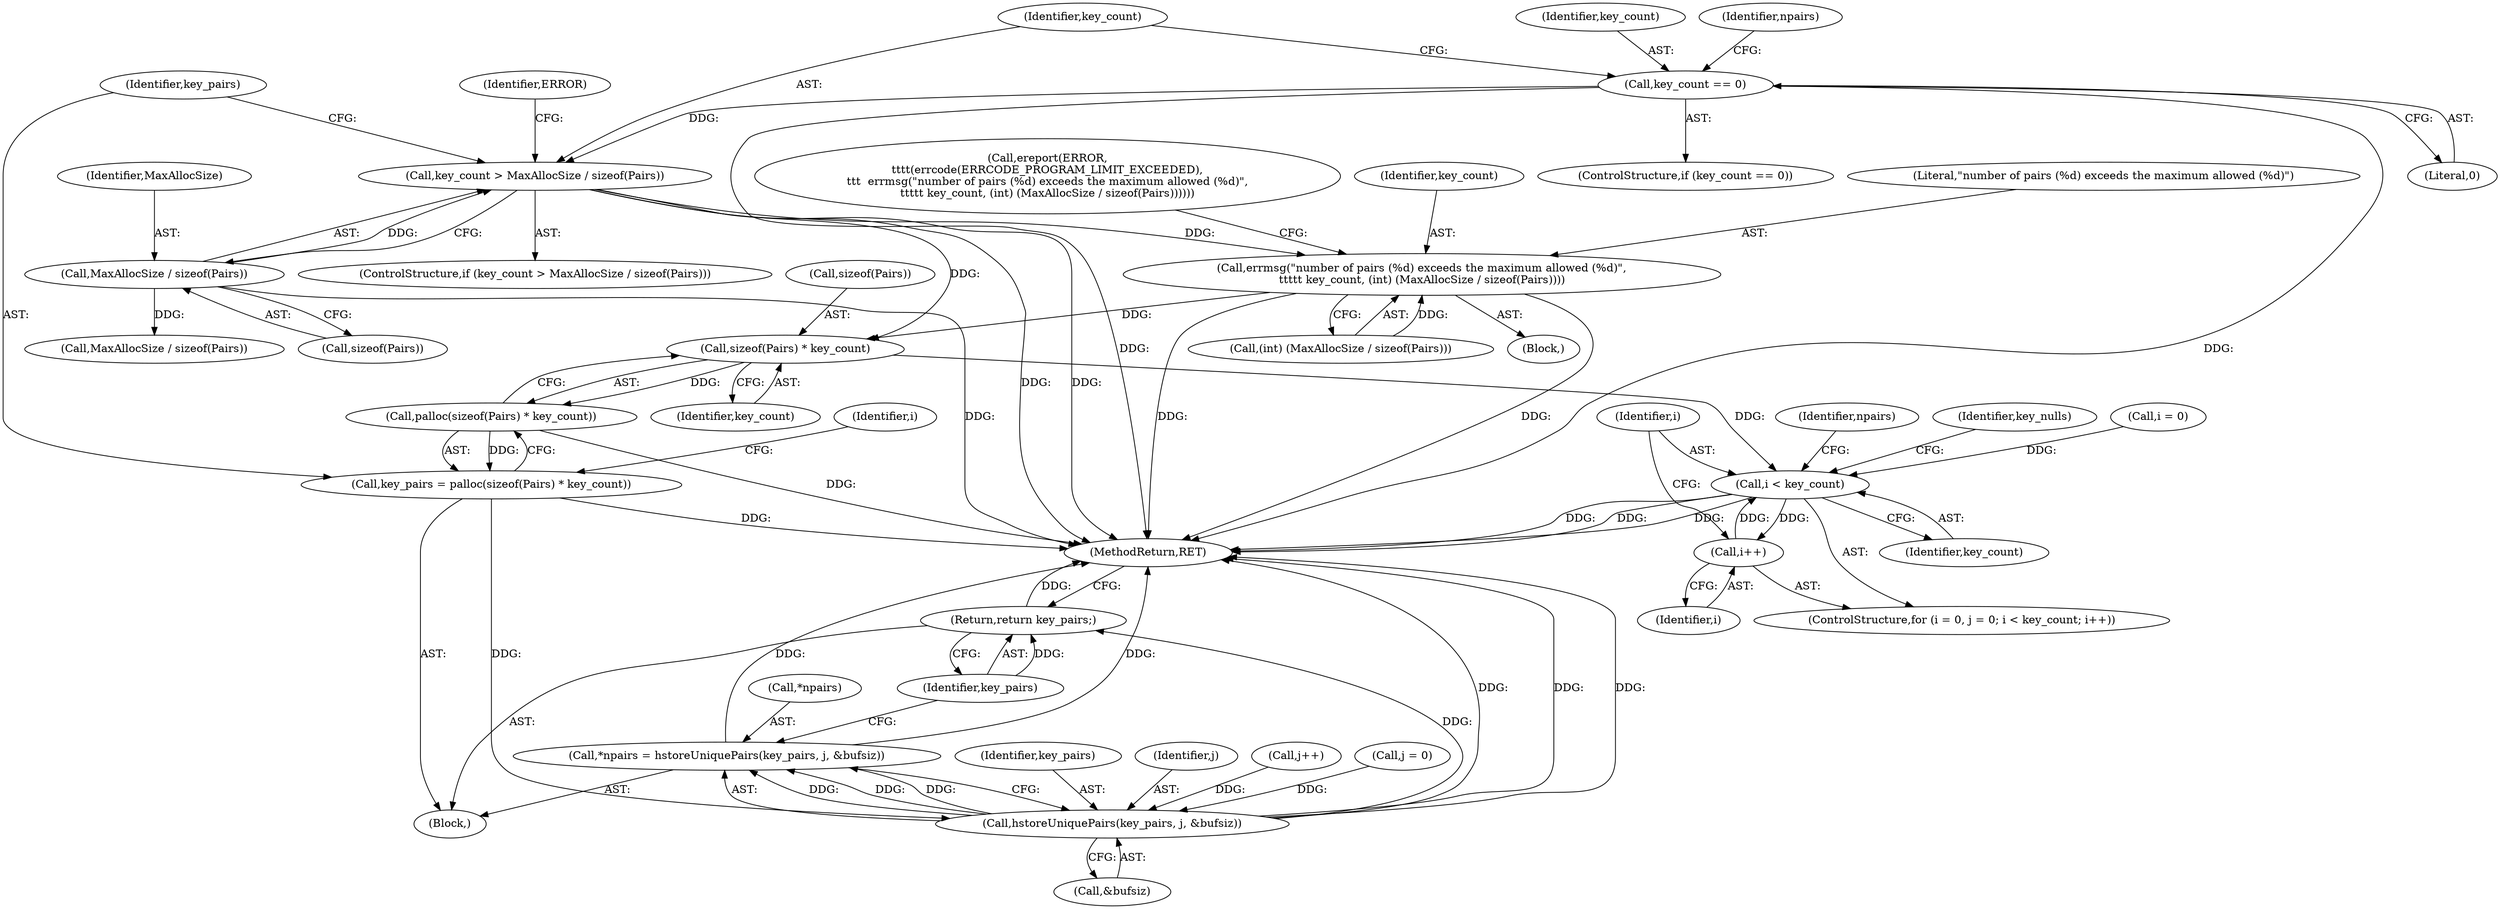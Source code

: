 digraph "0_postgres_31400a673325147e1205326008e32135a78b4d8a_3@API" {
"1000137" [label="(Call,key_count > MaxAllocSize / sizeof(Pairs))"];
"1000126" [label="(Call,key_count == 0)"];
"1000139" [label="(Call,MaxAllocSize / sizeof(Pairs))"];
"1000148" [label="(Call,errmsg(\"number of pairs (%d) exceeds the maximum allowed (%d)\",\n\t\t\t\t\t key_count, (int) (MaxAllocSize / sizeof(Pairs))))"];
"1000160" [label="(Call,sizeof(Pairs) * key_count)"];
"1000159" [label="(Call,palloc(sizeof(Pairs) * key_count))"];
"1000157" [label="(Call,key_pairs = palloc(sizeof(Pairs) * key_count))"];
"1000239" [label="(Call,hstoreUniquePairs(key_pairs, j, &bufsiz))"];
"1000236" [label="(Call,*npairs = hstoreUniquePairs(key_pairs, j, &bufsiz))"];
"1000244" [label="(Return,return key_pairs;)"];
"1000172" [label="(Call,i < key_count)"];
"1000175" [label="(Call,i++)"];
"1000125" [label="(ControlStructure,if (key_count == 0))"];
"1000138" [label="(Identifier,key_count)"];
"1000244" [label="(Return,return key_pairs;)"];
"1000145" [label="(Block,)"];
"1000163" [label="(Identifier,key_count)"];
"1000151" [label="(Call,(int) (MaxAllocSize / sizeof(Pairs)))"];
"1000157" [label="(Call,key_pairs = palloc(sizeof(Pairs) * key_count))"];
"1000242" [label="(Call,&bufsiz)"];
"1000237" [label="(Call,*npairs)"];
"1000136" [label="(ControlStructure,if (key_count > MaxAllocSize / sizeof(Pairs)))"];
"1000167" [label="(Identifier,i)"];
"1000144" [label="(Identifier,ERROR)"];
"1000166" [label="(Call,i = 0)"];
"1000127" [label="(Identifier,key_count)"];
"1000174" [label="(Identifier,key_count)"];
"1000240" [label="(Identifier,key_pairs)"];
"1000236" [label="(Call,*npairs = hstoreUniquePairs(key_pairs, j, &bufsiz))"];
"1000141" [label="(Call,sizeof(Pairs))"];
"1000173" [label="(Identifier,i)"];
"1000137" [label="(Call,key_count > MaxAllocSize / sizeof(Pairs))"];
"1000176" [label="(Identifier,i)"];
"1000150" [label="(Identifier,key_count)"];
"1000241" [label="(Identifier,j)"];
"1000159" [label="(Call,palloc(sizeof(Pairs) * key_count))"];
"1000128" [label="(Literal,0)"];
"1000246" [label="(MethodReturn,RET)"];
"1000149" [label="(Literal,\"number of pairs (%d) exceeds the maximum allowed (%d)\")"];
"1000238" [label="(Identifier,npairs)"];
"1000175" [label="(Call,i++)"];
"1000172" [label="(Call,i < key_count)"];
"1000239" [label="(Call,hstoreUniquePairs(key_pairs, j, &bufsiz))"];
"1000161" [label="(Call,sizeof(Pairs))"];
"1000158" [label="(Identifier,key_pairs)"];
"1000181" [label="(Identifier,key_nulls)"];
"1000245" [label="(Identifier,key_pairs)"];
"1000234" [label="(Call,j++)"];
"1000148" [label="(Call,errmsg(\"number of pairs (%d) exceeds the maximum allowed (%d)\",\n\t\t\t\t\t key_count, (int) (MaxAllocSize / sizeof(Pairs))))"];
"1000139" [label="(Call,MaxAllocSize / sizeof(Pairs))"];
"1000169" [label="(Call,j = 0)"];
"1000164" [label="(ControlStructure,for (i = 0, j = 0; i < key_count; i++))"];
"1000160" [label="(Call,sizeof(Pairs) * key_count)"];
"1000143" [label="(Call,ereport(ERROR,\n\t\t\t\t(errcode(ERRCODE_PROGRAM_LIMIT_EXCEEDED),\n\t\t\t  errmsg(\"number of pairs (%d) exceeds the maximum allowed (%d)\",\n\t\t\t\t\t key_count, (int) (MaxAllocSize / sizeof(Pairs))))))"];
"1000126" [label="(Call,key_count == 0)"];
"1000104" [label="(Block,)"];
"1000132" [label="(Identifier,npairs)"];
"1000153" [label="(Call,MaxAllocSize / sizeof(Pairs))"];
"1000140" [label="(Identifier,MaxAllocSize)"];
"1000137" -> "1000136"  [label="AST: "];
"1000137" -> "1000139"  [label="CFG: "];
"1000138" -> "1000137"  [label="AST: "];
"1000139" -> "1000137"  [label="AST: "];
"1000144" -> "1000137"  [label="CFG: "];
"1000158" -> "1000137"  [label="CFG: "];
"1000137" -> "1000246"  [label="DDG: "];
"1000137" -> "1000246"  [label="DDG: "];
"1000126" -> "1000137"  [label="DDG: "];
"1000139" -> "1000137"  [label="DDG: "];
"1000137" -> "1000148"  [label="DDG: "];
"1000137" -> "1000160"  [label="DDG: "];
"1000126" -> "1000125"  [label="AST: "];
"1000126" -> "1000128"  [label="CFG: "];
"1000127" -> "1000126"  [label="AST: "];
"1000128" -> "1000126"  [label="AST: "];
"1000132" -> "1000126"  [label="CFG: "];
"1000138" -> "1000126"  [label="CFG: "];
"1000126" -> "1000246"  [label="DDG: "];
"1000126" -> "1000246"  [label="DDG: "];
"1000139" -> "1000141"  [label="CFG: "];
"1000140" -> "1000139"  [label="AST: "];
"1000141" -> "1000139"  [label="AST: "];
"1000139" -> "1000246"  [label="DDG: "];
"1000139" -> "1000153"  [label="DDG: "];
"1000148" -> "1000145"  [label="AST: "];
"1000148" -> "1000151"  [label="CFG: "];
"1000149" -> "1000148"  [label="AST: "];
"1000150" -> "1000148"  [label="AST: "];
"1000151" -> "1000148"  [label="AST: "];
"1000143" -> "1000148"  [label="CFG: "];
"1000148" -> "1000246"  [label="DDG: "];
"1000148" -> "1000246"  [label="DDG: "];
"1000151" -> "1000148"  [label="DDG: "];
"1000148" -> "1000160"  [label="DDG: "];
"1000160" -> "1000159"  [label="AST: "];
"1000160" -> "1000163"  [label="CFG: "];
"1000161" -> "1000160"  [label="AST: "];
"1000163" -> "1000160"  [label="AST: "];
"1000159" -> "1000160"  [label="CFG: "];
"1000160" -> "1000159"  [label="DDG: "];
"1000160" -> "1000172"  [label="DDG: "];
"1000159" -> "1000157"  [label="AST: "];
"1000157" -> "1000159"  [label="CFG: "];
"1000159" -> "1000246"  [label="DDG: "];
"1000159" -> "1000157"  [label="DDG: "];
"1000157" -> "1000104"  [label="AST: "];
"1000158" -> "1000157"  [label="AST: "];
"1000167" -> "1000157"  [label="CFG: "];
"1000157" -> "1000246"  [label="DDG: "];
"1000157" -> "1000239"  [label="DDG: "];
"1000239" -> "1000236"  [label="AST: "];
"1000239" -> "1000242"  [label="CFG: "];
"1000240" -> "1000239"  [label="AST: "];
"1000241" -> "1000239"  [label="AST: "];
"1000242" -> "1000239"  [label="AST: "];
"1000236" -> "1000239"  [label="CFG: "];
"1000239" -> "1000246"  [label="DDG: "];
"1000239" -> "1000246"  [label="DDG: "];
"1000239" -> "1000246"  [label="DDG: "];
"1000239" -> "1000236"  [label="DDG: "];
"1000239" -> "1000236"  [label="DDG: "];
"1000239" -> "1000236"  [label="DDG: "];
"1000234" -> "1000239"  [label="DDG: "];
"1000169" -> "1000239"  [label="DDG: "];
"1000239" -> "1000244"  [label="DDG: "];
"1000236" -> "1000104"  [label="AST: "];
"1000237" -> "1000236"  [label="AST: "];
"1000245" -> "1000236"  [label="CFG: "];
"1000236" -> "1000246"  [label="DDG: "];
"1000236" -> "1000246"  [label="DDG: "];
"1000244" -> "1000104"  [label="AST: "];
"1000244" -> "1000245"  [label="CFG: "];
"1000245" -> "1000244"  [label="AST: "];
"1000246" -> "1000244"  [label="CFG: "];
"1000244" -> "1000246"  [label="DDG: "];
"1000245" -> "1000244"  [label="DDG: "];
"1000172" -> "1000164"  [label="AST: "];
"1000172" -> "1000174"  [label="CFG: "];
"1000173" -> "1000172"  [label="AST: "];
"1000174" -> "1000172"  [label="AST: "];
"1000181" -> "1000172"  [label="CFG: "];
"1000238" -> "1000172"  [label="CFG: "];
"1000172" -> "1000246"  [label="DDG: "];
"1000172" -> "1000246"  [label="DDG: "];
"1000172" -> "1000246"  [label="DDG: "];
"1000166" -> "1000172"  [label="DDG: "];
"1000175" -> "1000172"  [label="DDG: "];
"1000172" -> "1000175"  [label="DDG: "];
"1000175" -> "1000164"  [label="AST: "];
"1000175" -> "1000176"  [label="CFG: "];
"1000176" -> "1000175"  [label="AST: "];
"1000173" -> "1000175"  [label="CFG: "];
}
